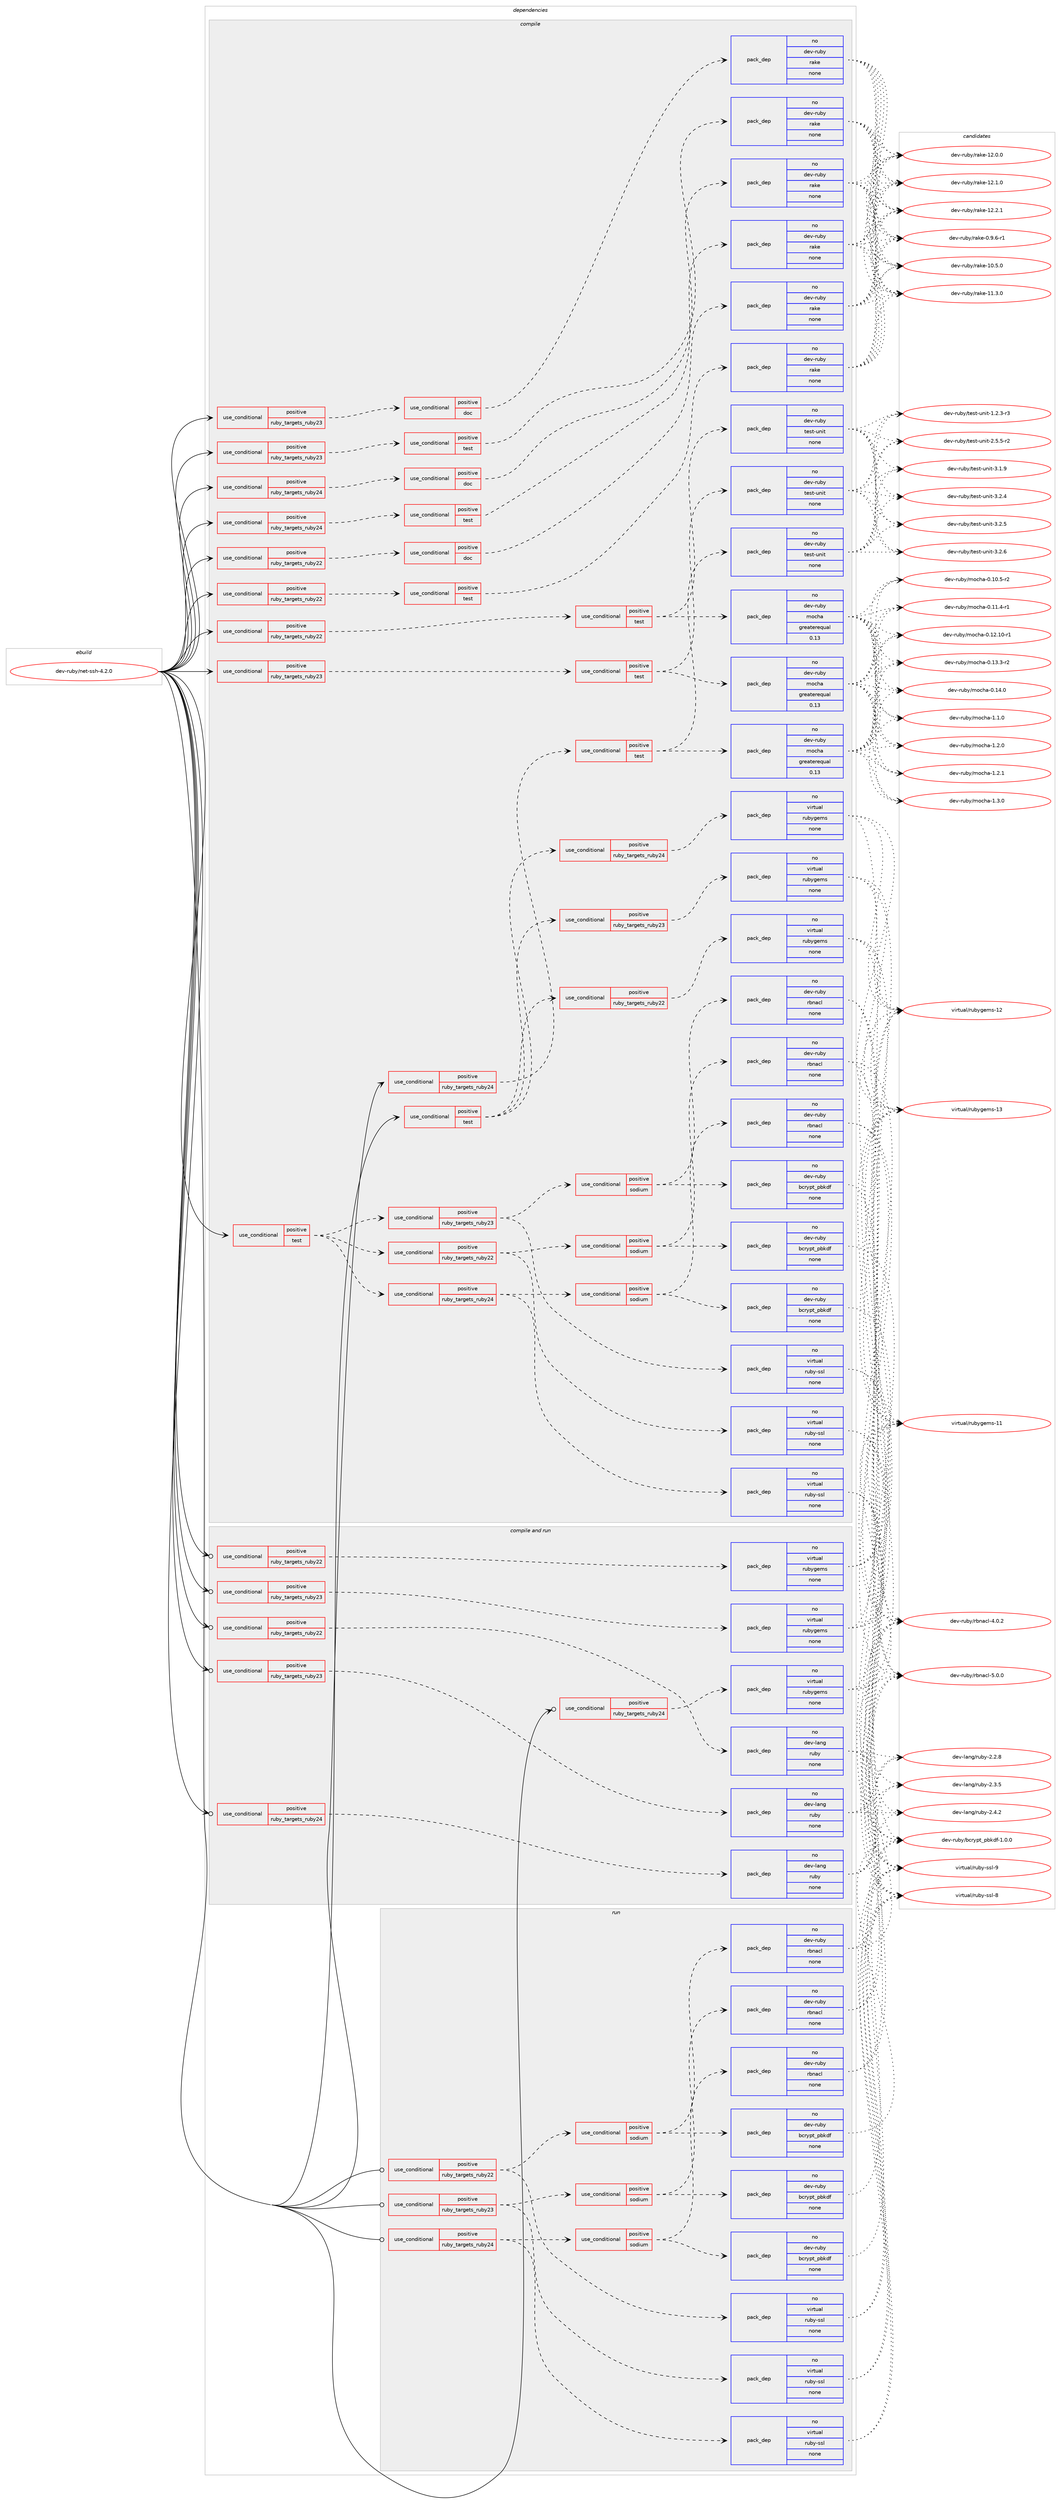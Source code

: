 digraph prolog {

# *************
# Graph options
# *************

newrank=true;
concentrate=true;
compound=true;
graph [rankdir=LR,fontname=Helvetica,fontsize=10,ranksep=1.5];#, ranksep=2.5, nodesep=0.2];
edge  [arrowhead=vee];
node  [fontname=Helvetica,fontsize=10];

# **********
# The ebuild
# **********

subgraph cluster_leftcol {
color=gray;
rank=same;
label=<<i>ebuild</i>>;
id [label="dev-ruby/net-ssh-4.2.0", color=red, width=4, href="../dev-ruby/net-ssh-4.2.0.svg"];
}

# ****************
# The dependencies
# ****************

subgraph cluster_midcol {
color=gray;
label=<<i>dependencies</i>>;
subgraph cluster_compile {
fillcolor="#eeeeee";
style=filled;
label=<<i>compile</i>>;
subgraph cond63310 {
dependency250561 [label=<<TABLE BORDER="0" CELLBORDER="1" CELLSPACING="0" CELLPADDING="4"><TR><TD ROWSPAN="3" CELLPADDING="10">use_conditional</TD></TR><TR><TD>positive</TD></TR><TR><TD>ruby_targets_ruby22</TD></TR></TABLE>>, shape=none, color=red];
subgraph cond63311 {
dependency250562 [label=<<TABLE BORDER="0" CELLBORDER="1" CELLSPACING="0" CELLPADDING="4"><TR><TD ROWSPAN="3" CELLPADDING="10">use_conditional</TD></TR><TR><TD>positive</TD></TR><TR><TD>doc</TD></TR></TABLE>>, shape=none, color=red];
subgraph pack183146 {
dependency250563 [label=<<TABLE BORDER="0" CELLBORDER="1" CELLSPACING="0" CELLPADDING="4" WIDTH="220"><TR><TD ROWSPAN="6" CELLPADDING="30">pack_dep</TD></TR><TR><TD WIDTH="110">no</TD></TR><TR><TD>dev-ruby</TD></TR><TR><TD>rake</TD></TR><TR><TD>none</TD></TR><TR><TD></TD></TR></TABLE>>, shape=none, color=blue];
}
dependency250562:e -> dependency250563:w [weight=20,style="dashed",arrowhead="vee"];
}
dependency250561:e -> dependency250562:w [weight=20,style="dashed",arrowhead="vee"];
}
id:e -> dependency250561:w [weight=20,style="solid",arrowhead="vee"];
subgraph cond63312 {
dependency250564 [label=<<TABLE BORDER="0" CELLBORDER="1" CELLSPACING="0" CELLPADDING="4"><TR><TD ROWSPAN="3" CELLPADDING="10">use_conditional</TD></TR><TR><TD>positive</TD></TR><TR><TD>ruby_targets_ruby22</TD></TR></TABLE>>, shape=none, color=red];
subgraph cond63313 {
dependency250565 [label=<<TABLE BORDER="0" CELLBORDER="1" CELLSPACING="0" CELLPADDING="4"><TR><TD ROWSPAN="3" CELLPADDING="10">use_conditional</TD></TR><TR><TD>positive</TD></TR><TR><TD>test</TD></TR></TABLE>>, shape=none, color=red];
subgraph pack183147 {
dependency250566 [label=<<TABLE BORDER="0" CELLBORDER="1" CELLSPACING="0" CELLPADDING="4" WIDTH="220"><TR><TD ROWSPAN="6" CELLPADDING="30">pack_dep</TD></TR><TR><TD WIDTH="110">no</TD></TR><TR><TD>dev-ruby</TD></TR><TR><TD>rake</TD></TR><TR><TD>none</TD></TR><TR><TD></TD></TR></TABLE>>, shape=none, color=blue];
}
dependency250565:e -> dependency250566:w [weight=20,style="dashed",arrowhead="vee"];
}
dependency250564:e -> dependency250565:w [weight=20,style="dashed",arrowhead="vee"];
}
id:e -> dependency250564:w [weight=20,style="solid",arrowhead="vee"];
subgraph cond63314 {
dependency250567 [label=<<TABLE BORDER="0" CELLBORDER="1" CELLSPACING="0" CELLPADDING="4"><TR><TD ROWSPAN="3" CELLPADDING="10">use_conditional</TD></TR><TR><TD>positive</TD></TR><TR><TD>ruby_targets_ruby22</TD></TR></TABLE>>, shape=none, color=red];
subgraph cond63315 {
dependency250568 [label=<<TABLE BORDER="0" CELLBORDER="1" CELLSPACING="0" CELLPADDING="4"><TR><TD ROWSPAN="3" CELLPADDING="10">use_conditional</TD></TR><TR><TD>positive</TD></TR><TR><TD>test</TD></TR></TABLE>>, shape=none, color=red];
subgraph pack183148 {
dependency250569 [label=<<TABLE BORDER="0" CELLBORDER="1" CELLSPACING="0" CELLPADDING="4" WIDTH="220"><TR><TD ROWSPAN="6" CELLPADDING="30">pack_dep</TD></TR><TR><TD WIDTH="110">no</TD></TR><TR><TD>dev-ruby</TD></TR><TR><TD>test-unit</TD></TR><TR><TD>none</TD></TR><TR><TD></TD></TR></TABLE>>, shape=none, color=blue];
}
dependency250568:e -> dependency250569:w [weight=20,style="dashed",arrowhead="vee"];
subgraph pack183149 {
dependency250570 [label=<<TABLE BORDER="0" CELLBORDER="1" CELLSPACING="0" CELLPADDING="4" WIDTH="220"><TR><TD ROWSPAN="6" CELLPADDING="30">pack_dep</TD></TR><TR><TD WIDTH="110">no</TD></TR><TR><TD>dev-ruby</TD></TR><TR><TD>mocha</TD></TR><TR><TD>greaterequal</TD></TR><TR><TD>0.13</TD></TR></TABLE>>, shape=none, color=blue];
}
dependency250568:e -> dependency250570:w [weight=20,style="dashed",arrowhead="vee"];
}
dependency250567:e -> dependency250568:w [weight=20,style="dashed",arrowhead="vee"];
}
id:e -> dependency250567:w [weight=20,style="solid",arrowhead="vee"];
subgraph cond63316 {
dependency250571 [label=<<TABLE BORDER="0" CELLBORDER="1" CELLSPACING="0" CELLPADDING="4"><TR><TD ROWSPAN="3" CELLPADDING="10">use_conditional</TD></TR><TR><TD>positive</TD></TR><TR><TD>ruby_targets_ruby23</TD></TR></TABLE>>, shape=none, color=red];
subgraph cond63317 {
dependency250572 [label=<<TABLE BORDER="0" CELLBORDER="1" CELLSPACING="0" CELLPADDING="4"><TR><TD ROWSPAN="3" CELLPADDING="10">use_conditional</TD></TR><TR><TD>positive</TD></TR><TR><TD>doc</TD></TR></TABLE>>, shape=none, color=red];
subgraph pack183150 {
dependency250573 [label=<<TABLE BORDER="0" CELLBORDER="1" CELLSPACING="0" CELLPADDING="4" WIDTH="220"><TR><TD ROWSPAN="6" CELLPADDING="30">pack_dep</TD></TR><TR><TD WIDTH="110">no</TD></TR><TR><TD>dev-ruby</TD></TR><TR><TD>rake</TD></TR><TR><TD>none</TD></TR><TR><TD></TD></TR></TABLE>>, shape=none, color=blue];
}
dependency250572:e -> dependency250573:w [weight=20,style="dashed",arrowhead="vee"];
}
dependency250571:e -> dependency250572:w [weight=20,style="dashed",arrowhead="vee"];
}
id:e -> dependency250571:w [weight=20,style="solid",arrowhead="vee"];
subgraph cond63318 {
dependency250574 [label=<<TABLE BORDER="0" CELLBORDER="1" CELLSPACING="0" CELLPADDING="4"><TR><TD ROWSPAN="3" CELLPADDING="10">use_conditional</TD></TR><TR><TD>positive</TD></TR><TR><TD>ruby_targets_ruby23</TD></TR></TABLE>>, shape=none, color=red];
subgraph cond63319 {
dependency250575 [label=<<TABLE BORDER="0" CELLBORDER="1" CELLSPACING="0" CELLPADDING="4"><TR><TD ROWSPAN="3" CELLPADDING="10">use_conditional</TD></TR><TR><TD>positive</TD></TR><TR><TD>test</TD></TR></TABLE>>, shape=none, color=red];
subgraph pack183151 {
dependency250576 [label=<<TABLE BORDER="0" CELLBORDER="1" CELLSPACING="0" CELLPADDING="4" WIDTH="220"><TR><TD ROWSPAN="6" CELLPADDING="30">pack_dep</TD></TR><TR><TD WIDTH="110">no</TD></TR><TR><TD>dev-ruby</TD></TR><TR><TD>rake</TD></TR><TR><TD>none</TD></TR><TR><TD></TD></TR></TABLE>>, shape=none, color=blue];
}
dependency250575:e -> dependency250576:w [weight=20,style="dashed",arrowhead="vee"];
}
dependency250574:e -> dependency250575:w [weight=20,style="dashed",arrowhead="vee"];
}
id:e -> dependency250574:w [weight=20,style="solid",arrowhead="vee"];
subgraph cond63320 {
dependency250577 [label=<<TABLE BORDER="0" CELLBORDER="1" CELLSPACING="0" CELLPADDING="4"><TR><TD ROWSPAN="3" CELLPADDING="10">use_conditional</TD></TR><TR><TD>positive</TD></TR><TR><TD>ruby_targets_ruby23</TD></TR></TABLE>>, shape=none, color=red];
subgraph cond63321 {
dependency250578 [label=<<TABLE BORDER="0" CELLBORDER="1" CELLSPACING="0" CELLPADDING="4"><TR><TD ROWSPAN="3" CELLPADDING="10">use_conditional</TD></TR><TR><TD>positive</TD></TR><TR><TD>test</TD></TR></TABLE>>, shape=none, color=red];
subgraph pack183152 {
dependency250579 [label=<<TABLE BORDER="0" CELLBORDER="1" CELLSPACING="0" CELLPADDING="4" WIDTH="220"><TR><TD ROWSPAN="6" CELLPADDING="30">pack_dep</TD></TR><TR><TD WIDTH="110">no</TD></TR><TR><TD>dev-ruby</TD></TR><TR><TD>test-unit</TD></TR><TR><TD>none</TD></TR><TR><TD></TD></TR></TABLE>>, shape=none, color=blue];
}
dependency250578:e -> dependency250579:w [weight=20,style="dashed",arrowhead="vee"];
subgraph pack183153 {
dependency250580 [label=<<TABLE BORDER="0" CELLBORDER="1" CELLSPACING="0" CELLPADDING="4" WIDTH="220"><TR><TD ROWSPAN="6" CELLPADDING="30">pack_dep</TD></TR><TR><TD WIDTH="110">no</TD></TR><TR><TD>dev-ruby</TD></TR><TR><TD>mocha</TD></TR><TR><TD>greaterequal</TD></TR><TR><TD>0.13</TD></TR></TABLE>>, shape=none, color=blue];
}
dependency250578:e -> dependency250580:w [weight=20,style="dashed",arrowhead="vee"];
}
dependency250577:e -> dependency250578:w [weight=20,style="dashed",arrowhead="vee"];
}
id:e -> dependency250577:w [weight=20,style="solid",arrowhead="vee"];
subgraph cond63322 {
dependency250581 [label=<<TABLE BORDER="0" CELLBORDER="1" CELLSPACING="0" CELLPADDING="4"><TR><TD ROWSPAN="3" CELLPADDING="10">use_conditional</TD></TR><TR><TD>positive</TD></TR><TR><TD>ruby_targets_ruby24</TD></TR></TABLE>>, shape=none, color=red];
subgraph cond63323 {
dependency250582 [label=<<TABLE BORDER="0" CELLBORDER="1" CELLSPACING="0" CELLPADDING="4"><TR><TD ROWSPAN="3" CELLPADDING="10">use_conditional</TD></TR><TR><TD>positive</TD></TR><TR><TD>doc</TD></TR></TABLE>>, shape=none, color=red];
subgraph pack183154 {
dependency250583 [label=<<TABLE BORDER="0" CELLBORDER="1" CELLSPACING="0" CELLPADDING="4" WIDTH="220"><TR><TD ROWSPAN="6" CELLPADDING="30">pack_dep</TD></TR><TR><TD WIDTH="110">no</TD></TR><TR><TD>dev-ruby</TD></TR><TR><TD>rake</TD></TR><TR><TD>none</TD></TR><TR><TD></TD></TR></TABLE>>, shape=none, color=blue];
}
dependency250582:e -> dependency250583:w [weight=20,style="dashed",arrowhead="vee"];
}
dependency250581:e -> dependency250582:w [weight=20,style="dashed",arrowhead="vee"];
}
id:e -> dependency250581:w [weight=20,style="solid",arrowhead="vee"];
subgraph cond63324 {
dependency250584 [label=<<TABLE BORDER="0" CELLBORDER="1" CELLSPACING="0" CELLPADDING="4"><TR><TD ROWSPAN="3" CELLPADDING="10">use_conditional</TD></TR><TR><TD>positive</TD></TR><TR><TD>ruby_targets_ruby24</TD></TR></TABLE>>, shape=none, color=red];
subgraph cond63325 {
dependency250585 [label=<<TABLE BORDER="0" CELLBORDER="1" CELLSPACING="0" CELLPADDING="4"><TR><TD ROWSPAN="3" CELLPADDING="10">use_conditional</TD></TR><TR><TD>positive</TD></TR><TR><TD>test</TD></TR></TABLE>>, shape=none, color=red];
subgraph pack183155 {
dependency250586 [label=<<TABLE BORDER="0" CELLBORDER="1" CELLSPACING="0" CELLPADDING="4" WIDTH="220"><TR><TD ROWSPAN="6" CELLPADDING="30">pack_dep</TD></TR><TR><TD WIDTH="110">no</TD></TR><TR><TD>dev-ruby</TD></TR><TR><TD>rake</TD></TR><TR><TD>none</TD></TR><TR><TD></TD></TR></TABLE>>, shape=none, color=blue];
}
dependency250585:e -> dependency250586:w [weight=20,style="dashed",arrowhead="vee"];
}
dependency250584:e -> dependency250585:w [weight=20,style="dashed",arrowhead="vee"];
}
id:e -> dependency250584:w [weight=20,style="solid",arrowhead="vee"];
subgraph cond63326 {
dependency250587 [label=<<TABLE BORDER="0" CELLBORDER="1" CELLSPACING="0" CELLPADDING="4"><TR><TD ROWSPAN="3" CELLPADDING="10">use_conditional</TD></TR><TR><TD>positive</TD></TR><TR><TD>ruby_targets_ruby24</TD></TR></TABLE>>, shape=none, color=red];
subgraph cond63327 {
dependency250588 [label=<<TABLE BORDER="0" CELLBORDER="1" CELLSPACING="0" CELLPADDING="4"><TR><TD ROWSPAN="3" CELLPADDING="10">use_conditional</TD></TR><TR><TD>positive</TD></TR><TR><TD>test</TD></TR></TABLE>>, shape=none, color=red];
subgraph pack183156 {
dependency250589 [label=<<TABLE BORDER="0" CELLBORDER="1" CELLSPACING="0" CELLPADDING="4" WIDTH="220"><TR><TD ROWSPAN="6" CELLPADDING="30">pack_dep</TD></TR><TR><TD WIDTH="110">no</TD></TR><TR><TD>dev-ruby</TD></TR><TR><TD>test-unit</TD></TR><TR><TD>none</TD></TR><TR><TD></TD></TR></TABLE>>, shape=none, color=blue];
}
dependency250588:e -> dependency250589:w [weight=20,style="dashed",arrowhead="vee"];
subgraph pack183157 {
dependency250590 [label=<<TABLE BORDER="0" CELLBORDER="1" CELLSPACING="0" CELLPADDING="4" WIDTH="220"><TR><TD ROWSPAN="6" CELLPADDING="30">pack_dep</TD></TR><TR><TD WIDTH="110">no</TD></TR><TR><TD>dev-ruby</TD></TR><TR><TD>mocha</TD></TR><TR><TD>greaterequal</TD></TR><TR><TD>0.13</TD></TR></TABLE>>, shape=none, color=blue];
}
dependency250588:e -> dependency250590:w [weight=20,style="dashed",arrowhead="vee"];
}
dependency250587:e -> dependency250588:w [weight=20,style="dashed",arrowhead="vee"];
}
id:e -> dependency250587:w [weight=20,style="solid",arrowhead="vee"];
subgraph cond63328 {
dependency250591 [label=<<TABLE BORDER="0" CELLBORDER="1" CELLSPACING="0" CELLPADDING="4"><TR><TD ROWSPAN="3" CELLPADDING="10">use_conditional</TD></TR><TR><TD>positive</TD></TR><TR><TD>test</TD></TR></TABLE>>, shape=none, color=red];
subgraph cond63329 {
dependency250592 [label=<<TABLE BORDER="0" CELLBORDER="1" CELLSPACING="0" CELLPADDING="4"><TR><TD ROWSPAN="3" CELLPADDING="10">use_conditional</TD></TR><TR><TD>positive</TD></TR><TR><TD>ruby_targets_ruby22</TD></TR></TABLE>>, shape=none, color=red];
subgraph pack183158 {
dependency250593 [label=<<TABLE BORDER="0" CELLBORDER="1" CELLSPACING="0" CELLPADDING="4" WIDTH="220"><TR><TD ROWSPAN="6" CELLPADDING="30">pack_dep</TD></TR><TR><TD WIDTH="110">no</TD></TR><TR><TD>virtual</TD></TR><TR><TD>ruby-ssl</TD></TR><TR><TD>none</TD></TR><TR><TD></TD></TR></TABLE>>, shape=none, color=blue];
}
dependency250592:e -> dependency250593:w [weight=20,style="dashed",arrowhead="vee"];
subgraph cond63330 {
dependency250594 [label=<<TABLE BORDER="0" CELLBORDER="1" CELLSPACING="0" CELLPADDING="4"><TR><TD ROWSPAN="3" CELLPADDING="10">use_conditional</TD></TR><TR><TD>positive</TD></TR><TR><TD>sodium</TD></TR></TABLE>>, shape=none, color=red];
subgraph pack183159 {
dependency250595 [label=<<TABLE BORDER="0" CELLBORDER="1" CELLSPACING="0" CELLPADDING="4" WIDTH="220"><TR><TD ROWSPAN="6" CELLPADDING="30">pack_dep</TD></TR><TR><TD WIDTH="110">no</TD></TR><TR><TD>dev-ruby</TD></TR><TR><TD>rbnacl</TD></TR><TR><TD>none</TD></TR><TR><TD></TD></TR></TABLE>>, shape=none, color=blue];
}
dependency250594:e -> dependency250595:w [weight=20,style="dashed",arrowhead="vee"];
subgraph pack183160 {
dependency250596 [label=<<TABLE BORDER="0" CELLBORDER="1" CELLSPACING="0" CELLPADDING="4" WIDTH="220"><TR><TD ROWSPAN="6" CELLPADDING="30">pack_dep</TD></TR><TR><TD WIDTH="110">no</TD></TR><TR><TD>dev-ruby</TD></TR><TR><TD>bcrypt_pbkdf</TD></TR><TR><TD>none</TD></TR><TR><TD></TD></TR></TABLE>>, shape=none, color=blue];
}
dependency250594:e -> dependency250596:w [weight=20,style="dashed",arrowhead="vee"];
}
dependency250592:e -> dependency250594:w [weight=20,style="dashed",arrowhead="vee"];
}
dependency250591:e -> dependency250592:w [weight=20,style="dashed",arrowhead="vee"];
subgraph cond63331 {
dependency250597 [label=<<TABLE BORDER="0" CELLBORDER="1" CELLSPACING="0" CELLPADDING="4"><TR><TD ROWSPAN="3" CELLPADDING="10">use_conditional</TD></TR><TR><TD>positive</TD></TR><TR><TD>ruby_targets_ruby23</TD></TR></TABLE>>, shape=none, color=red];
subgraph pack183161 {
dependency250598 [label=<<TABLE BORDER="0" CELLBORDER="1" CELLSPACING="0" CELLPADDING="4" WIDTH="220"><TR><TD ROWSPAN="6" CELLPADDING="30">pack_dep</TD></TR><TR><TD WIDTH="110">no</TD></TR><TR><TD>virtual</TD></TR><TR><TD>ruby-ssl</TD></TR><TR><TD>none</TD></TR><TR><TD></TD></TR></TABLE>>, shape=none, color=blue];
}
dependency250597:e -> dependency250598:w [weight=20,style="dashed",arrowhead="vee"];
subgraph cond63332 {
dependency250599 [label=<<TABLE BORDER="0" CELLBORDER="1" CELLSPACING="0" CELLPADDING="4"><TR><TD ROWSPAN="3" CELLPADDING="10">use_conditional</TD></TR><TR><TD>positive</TD></TR><TR><TD>sodium</TD></TR></TABLE>>, shape=none, color=red];
subgraph pack183162 {
dependency250600 [label=<<TABLE BORDER="0" CELLBORDER="1" CELLSPACING="0" CELLPADDING="4" WIDTH="220"><TR><TD ROWSPAN="6" CELLPADDING="30">pack_dep</TD></TR><TR><TD WIDTH="110">no</TD></TR><TR><TD>dev-ruby</TD></TR><TR><TD>rbnacl</TD></TR><TR><TD>none</TD></TR><TR><TD></TD></TR></TABLE>>, shape=none, color=blue];
}
dependency250599:e -> dependency250600:w [weight=20,style="dashed",arrowhead="vee"];
subgraph pack183163 {
dependency250601 [label=<<TABLE BORDER="0" CELLBORDER="1" CELLSPACING="0" CELLPADDING="4" WIDTH="220"><TR><TD ROWSPAN="6" CELLPADDING="30">pack_dep</TD></TR><TR><TD WIDTH="110">no</TD></TR><TR><TD>dev-ruby</TD></TR><TR><TD>bcrypt_pbkdf</TD></TR><TR><TD>none</TD></TR><TR><TD></TD></TR></TABLE>>, shape=none, color=blue];
}
dependency250599:e -> dependency250601:w [weight=20,style="dashed",arrowhead="vee"];
}
dependency250597:e -> dependency250599:w [weight=20,style="dashed",arrowhead="vee"];
}
dependency250591:e -> dependency250597:w [weight=20,style="dashed",arrowhead="vee"];
subgraph cond63333 {
dependency250602 [label=<<TABLE BORDER="0" CELLBORDER="1" CELLSPACING="0" CELLPADDING="4"><TR><TD ROWSPAN="3" CELLPADDING="10">use_conditional</TD></TR><TR><TD>positive</TD></TR><TR><TD>ruby_targets_ruby24</TD></TR></TABLE>>, shape=none, color=red];
subgraph pack183164 {
dependency250603 [label=<<TABLE BORDER="0" CELLBORDER="1" CELLSPACING="0" CELLPADDING="4" WIDTH="220"><TR><TD ROWSPAN="6" CELLPADDING="30">pack_dep</TD></TR><TR><TD WIDTH="110">no</TD></TR><TR><TD>virtual</TD></TR><TR><TD>ruby-ssl</TD></TR><TR><TD>none</TD></TR><TR><TD></TD></TR></TABLE>>, shape=none, color=blue];
}
dependency250602:e -> dependency250603:w [weight=20,style="dashed",arrowhead="vee"];
subgraph cond63334 {
dependency250604 [label=<<TABLE BORDER="0" CELLBORDER="1" CELLSPACING="0" CELLPADDING="4"><TR><TD ROWSPAN="3" CELLPADDING="10">use_conditional</TD></TR><TR><TD>positive</TD></TR><TR><TD>sodium</TD></TR></TABLE>>, shape=none, color=red];
subgraph pack183165 {
dependency250605 [label=<<TABLE BORDER="0" CELLBORDER="1" CELLSPACING="0" CELLPADDING="4" WIDTH="220"><TR><TD ROWSPAN="6" CELLPADDING="30">pack_dep</TD></TR><TR><TD WIDTH="110">no</TD></TR><TR><TD>dev-ruby</TD></TR><TR><TD>rbnacl</TD></TR><TR><TD>none</TD></TR><TR><TD></TD></TR></TABLE>>, shape=none, color=blue];
}
dependency250604:e -> dependency250605:w [weight=20,style="dashed",arrowhead="vee"];
subgraph pack183166 {
dependency250606 [label=<<TABLE BORDER="0" CELLBORDER="1" CELLSPACING="0" CELLPADDING="4" WIDTH="220"><TR><TD ROWSPAN="6" CELLPADDING="30">pack_dep</TD></TR><TR><TD WIDTH="110">no</TD></TR><TR><TD>dev-ruby</TD></TR><TR><TD>bcrypt_pbkdf</TD></TR><TR><TD>none</TD></TR><TR><TD></TD></TR></TABLE>>, shape=none, color=blue];
}
dependency250604:e -> dependency250606:w [weight=20,style="dashed",arrowhead="vee"];
}
dependency250602:e -> dependency250604:w [weight=20,style="dashed",arrowhead="vee"];
}
dependency250591:e -> dependency250602:w [weight=20,style="dashed",arrowhead="vee"];
}
id:e -> dependency250591:w [weight=20,style="solid",arrowhead="vee"];
subgraph cond63335 {
dependency250607 [label=<<TABLE BORDER="0" CELLBORDER="1" CELLSPACING="0" CELLPADDING="4"><TR><TD ROWSPAN="3" CELLPADDING="10">use_conditional</TD></TR><TR><TD>positive</TD></TR><TR><TD>test</TD></TR></TABLE>>, shape=none, color=red];
subgraph cond63336 {
dependency250608 [label=<<TABLE BORDER="0" CELLBORDER="1" CELLSPACING="0" CELLPADDING="4"><TR><TD ROWSPAN="3" CELLPADDING="10">use_conditional</TD></TR><TR><TD>positive</TD></TR><TR><TD>ruby_targets_ruby22</TD></TR></TABLE>>, shape=none, color=red];
subgraph pack183167 {
dependency250609 [label=<<TABLE BORDER="0" CELLBORDER="1" CELLSPACING="0" CELLPADDING="4" WIDTH="220"><TR><TD ROWSPAN="6" CELLPADDING="30">pack_dep</TD></TR><TR><TD WIDTH="110">no</TD></TR><TR><TD>virtual</TD></TR><TR><TD>rubygems</TD></TR><TR><TD>none</TD></TR><TR><TD></TD></TR></TABLE>>, shape=none, color=blue];
}
dependency250608:e -> dependency250609:w [weight=20,style="dashed",arrowhead="vee"];
}
dependency250607:e -> dependency250608:w [weight=20,style="dashed",arrowhead="vee"];
subgraph cond63337 {
dependency250610 [label=<<TABLE BORDER="0" CELLBORDER="1" CELLSPACING="0" CELLPADDING="4"><TR><TD ROWSPAN="3" CELLPADDING="10">use_conditional</TD></TR><TR><TD>positive</TD></TR><TR><TD>ruby_targets_ruby23</TD></TR></TABLE>>, shape=none, color=red];
subgraph pack183168 {
dependency250611 [label=<<TABLE BORDER="0" CELLBORDER="1" CELLSPACING="0" CELLPADDING="4" WIDTH="220"><TR><TD ROWSPAN="6" CELLPADDING="30">pack_dep</TD></TR><TR><TD WIDTH="110">no</TD></TR><TR><TD>virtual</TD></TR><TR><TD>rubygems</TD></TR><TR><TD>none</TD></TR><TR><TD></TD></TR></TABLE>>, shape=none, color=blue];
}
dependency250610:e -> dependency250611:w [weight=20,style="dashed",arrowhead="vee"];
}
dependency250607:e -> dependency250610:w [weight=20,style="dashed",arrowhead="vee"];
subgraph cond63338 {
dependency250612 [label=<<TABLE BORDER="0" CELLBORDER="1" CELLSPACING="0" CELLPADDING="4"><TR><TD ROWSPAN="3" CELLPADDING="10">use_conditional</TD></TR><TR><TD>positive</TD></TR><TR><TD>ruby_targets_ruby24</TD></TR></TABLE>>, shape=none, color=red];
subgraph pack183169 {
dependency250613 [label=<<TABLE BORDER="0" CELLBORDER="1" CELLSPACING="0" CELLPADDING="4" WIDTH="220"><TR><TD ROWSPAN="6" CELLPADDING="30">pack_dep</TD></TR><TR><TD WIDTH="110">no</TD></TR><TR><TD>virtual</TD></TR><TR><TD>rubygems</TD></TR><TR><TD>none</TD></TR><TR><TD></TD></TR></TABLE>>, shape=none, color=blue];
}
dependency250612:e -> dependency250613:w [weight=20,style="dashed",arrowhead="vee"];
}
dependency250607:e -> dependency250612:w [weight=20,style="dashed",arrowhead="vee"];
}
id:e -> dependency250607:w [weight=20,style="solid",arrowhead="vee"];
}
subgraph cluster_compileandrun {
fillcolor="#eeeeee";
style=filled;
label=<<i>compile and run</i>>;
subgraph cond63339 {
dependency250614 [label=<<TABLE BORDER="0" CELLBORDER="1" CELLSPACING="0" CELLPADDING="4"><TR><TD ROWSPAN="3" CELLPADDING="10">use_conditional</TD></TR><TR><TD>positive</TD></TR><TR><TD>ruby_targets_ruby22</TD></TR></TABLE>>, shape=none, color=red];
subgraph pack183170 {
dependency250615 [label=<<TABLE BORDER="0" CELLBORDER="1" CELLSPACING="0" CELLPADDING="4" WIDTH="220"><TR><TD ROWSPAN="6" CELLPADDING="30">pack_dep</TD></TR><TR><TD WIDTH="110">no</TD></TR><TR><TD>dev-lang</TD></TR><TR><TD>ruby</TD></TR><TR><TD>none</TD></TR><TR><TD></TD></TR></TABLE>>, shape=none, color=blue];
}
dependency250614:e -> dependency250615:w [weight=20,style="dashed",arrowhead="vee"];
}
id:e -> dependency250614:w [weight=20,style="solid",arrowhead="odotvee"];
subgraph cond63340 {
dependency250616 [label=<<TABLE BORDER="0" CELLBORDER="1" CELLSPACING="0" CELLPADDING="4"><TR><TD ROWSPAN="3" CELLPADDING="10">use_conditional</TD></TR><TR><TD>positive</TD></TR><TR><TD>ruby_targets_ruby22</TD></TR></TABLE>>, shape=none, color=red];
subgraph pack183171 {
dependency250617 [label=<<TABLE BORDER="0" CELLBORDER="1" CELLSPACING="0" CELLPADDING="4" WIDTH="220"><TR><TD ROWSPAN="6" CELLPADDING="30">pack_dep</TD></TR><TR><TD WIDTH="110">no</TD></TR><TR><TD>virtual</TD></TR><TR><TD>rubygems</TD></TR><TR><TD>none</TD></TR><TR><TD></TD></TR></TABLE>>, shape=none, color=blue];
}
dependency250616:e -> dependency250617:w [weight=20,style="dashed",arrowhead="vee"];
}
id:e -> dependency250616:w [weight=20,style="solid",arrowhead="odotvee"];
subgraph cond63341 {
dependency250618 [label=<<TABLE BORDER="0" CELLBORDER="1" CELLSPACING="0" CELLPADDING="4"><TR><TD ROWSPAN="3" CELLPADDING="10">use_conditional</TD></TR><TR><TD>positive</TD></TR><TR><TD>ruby_targets_ruby23</TD></TR></TABLE>>, shape=none, color=red];
subgraph pack183172 {
dependency250619 [label=<<TABLE BORDER="0" CELLBORDER="1" CELLSPACING="0" CELLPADDING="4" WIDTH="220"><TR><TD ROWSPAN="6" CELLPADDING="30">pack_dep</TD></TR><TR><TD WIDTH="110">no</TD></TR><TR><TD>dev-lang</TD></TR><TR><TD>ruby</TD></TR><TR><TD>none</TD></TR><TR><TD></TD></TR></TABLE>>, shape=none, color=blue];
}
dependency250618:e -> dependency250619:w [weight=20,style="dashed",arrowhead="vee"];
}
id:e -> dependency250618:w [weight=20,style="solid",arrowhead="odotvee"];
subgraph cond63342 {
dependency250620 [label=<<TABLE BORDER="0" CELLBORDER="1" CELLSPACING="0" CELLPADDING="4"><TR><TD ROWSPAN="3" CELLPADDING="10">use_conditional</TD></TR><TR><TD>positive</TD></TR><TR><TD>ruby_targets_ruby23</TD></TR></TABLE>>, shape=none, color=red];
subgraph pack183173 {
dependency250621 [label=<<TABLE BORDER="0" CELLBORDER="1" CELLSPACING="0" CELLPADDING="4" WIDTH="220"><TR><TD ROWSPAN="6" CELLPADDING="30">pack_dep</TD></TR><TR><TD WIDTH="110">no</TD></TR><TR><TD>virtual</TD></TR><TR><TD>rubygems</TD></TR><TR><TD>none</TD></TR><TR><TD></TD></TR></TABLE>>, shape=none, color=blue];
}
dependency250620:e -> dependency250621:w [weight=20,style="dashed",arrowhead="vee"];
}
id:e -> dependency250620:w [weight=20,style="solid",arrowhead="odotvee"];
subgraph cond63343 {
dependency250622 [label=<<TABLE BORDER="0" CELLBORDER="1" CELLSPACING="0" CELLPADDING="4"><TR><TD ROWSPAN="3" CELLPADDING="10">use_conditional</TD></TR><TR><TD>positive</TD></TR><TR><TD>ruby_targets_ruby24</TD></TR></TABLE>>, shape=none, color=red];
subgraph pack183174 {
dependency250623 [label=<<TABLE BORDER="0" CELLBORDER="1" CELLSPACING="0" CELLPADDING="4" WIDTH="220"><TR><TD ROWSPAN="6" CELLPADDING="30">pack_dep</TD></TR><TR><TD WIDTH="110">no</TD></TR><TR><TD>dev-lang</TD></TR><TR><TD>ruby</TD></TR><TR><TD>none</TD></TR><TR><TD></TD></TR></TABLE>>, shape=none, color=blue];
}
dependency250622:e -> dependency250623:w [weight=20,style="dashed",arrowhead="vee"];
}
id:e -> dependency250622:w [weight=20,style="solid",arrowhead="odotvee"];
subgraph cond63344 {
dependency250624 [label=<<TABLE BORDER="0" CELLBORDER="1" CELLSPACING="0" CELLPADDING="4"><TR><TD ROWSPAN="3" CELLPADDING="10">use_conditional</TD></TR><TR><TD>positive</TD></TR><TR><TD>ruby_targets_ruby24</TD></TR></TABLE>>, shape=none, color=red];
subgraph pack183175 {
dependency250625 [label=<<TABLE BORDER="0" CELLBORDER="1" CELLSPACING="0" CELLPADDING="4" WIDTH="220"><TR><TD ROWSPAN="6" CELLPADDING="30">pack_dep</TD></TR><TR><TD WIDTH="110">no</TD></TR><TR><TD>virtual</TD></TR><TR><TD>rubygems</TD></TR><TR><TD>none</TD></TR><TR><TD></TD></TR></TABLE>>, shape=none, color=blue];
}
dependency250624:e -> dependency250625:w [weight=20,style="dashed",arrowhead="vee"];
}
id:e -> dependency250624:w [weight=20,style="solid",arrowhead="odotvee"];
}
subgraph cluster_run {
fillcolor="#eeeeee";
style=filled;
label=<<i>run</i>>;
subgraph cond63345 {
dependency250626 [label=<<TABLE BORDER="0" CELLBORDER="1" CELLSPACING="0" CELLPADDING="4"><TR><TD ROWSPAN="3" CELLPADDING="10">use_conditional</TD></TR><TR><TD>positive</TD></TR><TR><TD>ruby_targets_ruby22</TD></TR></TABLE>>, shape=none, color=red];
subgraph pack183176 {
dependency250627 [label=<<TABLE BORDER="0" CELLBORDER="1" CELLSPACING="0" CELLPADDING="4" WIDTH="220"><TR><TD ROWSPAN="6" CELLPADDING="30">pack_dep</TD></TR><TR><TD WIDTH="110">no</TD></TR><TR><TD>virtual</TD></TR><TR><TD>ruby-ssl</TD></TR><TR><TD>none</TD></TR><TR><TD></TD></TR></TABLE>>, shape=none, color=blue];
}
dependency250626:e -> dependency250627:w [weight=20,style="dashed",arrowhead="vee"];
subgraph cond63346 {
dependency250628 [label=<<TABLE BORDER="0" CELLBORDER="1" CELLSPACING="0" CELLPADDING="4"><TR><TD ROWSPAN="3" CELLPADDING="10">use_conditional</TD></TR><TR><TD>positive</TD></TR><TR><TD>sodium</TD></TR></TABLE>>, shape=none, color=red];
subgraph pack183177 {
dependency250629 [label=<<TABLE BORDER="0" CELLBORDER="1" CELLSPACING="0" CELLPADDING="4" WIDTH="220"><TR><TD ROWSPAN="6" CELLPADDING="30">pack_dep</TD></TR><TR><TD WIDTH="110">no</TD></TR><TR><TD>dev-ruby</TD></TR><TR><TD>rbnacl</TD></TR><TR><TD>none</TD></TR><TR><TD></TD></TR></TABLE>>, shape=none, color=blue];
}
dependency250628:e -> dependency250629:w [weight=20,style="dashed",arrowhead="vee"];
subgraph pack183178 {
dependency250630 [label=<<TABLE BORDER="0" CELLBORDER="1" CELLSPACING="0" CELLPADDING="4" WIDTH="220"><TR><TD ROWSPAN="6" CELLPADDING="30">pack_dep</TD></TR><TR><TD WIDTH="110">no</TD></TR><TR><TD>dev-ruby</TD></TR><TR><TD>bcrypt_pbkdf</TD></TR><TR><TD>none</TD></TR><TR><TD></TD></TR></TABLE>>, shape=none, color=blue];
}
dependency250628:e -> dependency250630:w [weight=20,style="dashed",arrowhead="vee"];
}
dependency250626:e -> dependency250628:w [weight=20,style="dashed",arrowhead="vee"];
}
id:e -> dependency250626:w [weight=20,style="solid",arrowhead="odot"];
subgraph cond63347 {
dependency250631 [label=<<TABLE BORDER="0" CELLBORDER="1" CELLSPACING="0" CELLPADDING="4"><TR><TD ROWSPAN="3" CELLPADDING="10">use_conditional</TD></TR><TR><TD>positive</TD></TR><TR><TD>ruby_targets_ruby23</TD></TR></TABLE>>, shape=none, color=red];
subgraph pack183179 {
dependency250632 [label=<<TABLE BORDER="0" CELLBORDER="1" CELLSPACING="0" CELLPADDING="4" WIDTH="220"><TR><TD ROWSPAN="6" CELLPADDING="30">pack_dep</TD></TR><TR><TD WIDTH="110">no</TD></TR><TR><TD>virtual</TD></TR><TR><TD>ruby-ssl</TD></TR><TR><TD>none</TD></TR><TR><TD></TD></TR></TABLE>>, shape=none, color=blue];
}
dependency250631:e -> dependency250632:w [weight=20,style="dashed",arrowhead="vee"];
subgraph cond63348 {
dependency250633 [label=<<TABLE BORDER="0" CELLBORDER="1" CELLSPACING="0" CELLPADDING="4"><TR><TD ROWSPAN="3" CELLPADDING="10">use_conditional</TD></TR><TR><TD>positive</TD></TR><TR><TD>sodium</TD></TR></TABLE>>, shape=none, color=red];
subgraph pack183180 {
dependency250634 [label=<<TABLE BORDER="0" CELLBORDER="1" CELLSPACING="0" CELLPADDING="4" WIDTH="220"><TR><TD ROWSPAN="6" CELLPADDING="30">pack_dep</TD></TR><TR><TD WIDTH="110">no</TD></TR><TR><TD>dev-ruby</TD></TR><TR><TD>rbnacl</TD></TR><TR><TD>none</TD></TR><TR><TD></TD></TR></TABLE>>, shape=none, color=blue];
}
dependency250633:e -> dependency250634:w [weight=20,style="dashed",arrowhead="vee"];
subgraph pack183181 {
dependency250635 [label=<<TABLE BORDER="0" CELLBORDER="1" CELLSPACING="0" CELLPADDING="4" WIDTH="220"><TR><TD ROWSPAN="6" CELLPADDING="30">pack_dep</TD></TR><TR><TD WIDTH="110">no</TD></TR><TR><TD>dev-ruby</TD></TR><TR><TD>bcrypt_pbkdf</TD></TR><TR><TD>none</TD></TR><TR><TD></TD></TR></TABLE>>, shape=none, color=blue];
}
dependency250633:e -> dependency250635:w [weight=20,style="dashed",arrowhead="vee"];
}
dependency250631:e -> dependency250633:w [weight=20,style="dashed",arrowhead="vee"];
}
id:e -> dependency250631:w [weight=20,style="solid",arrowhead="odot"];
subgraph cond63349 {
dependency250636 [label=<<TABLE BORDER="0" CELLBORDER="1" CELLSPACING="0" CELLPADDING="4"><TR><TD ROWSPAN="3" CELLPADDING="10">use_conditional</TD></TR><TR><TD>positive</TD></TR><TR><TD>ruby_targets_ruby24</TD></TR></TABLE>>, shape=none, color=red];
subgraph pack183182 {
dependency250637 [label=<<TABLE BORDER="0" CELLBORDER="1" CELLSPACING="0" CELLPADDING="4" WIDTH="220"><TR><TD ROWSPAN="6" CELLPADDING="30">pack_dep</TD></TR><TR><TD WIDTH="110">no</TD></TR><TR><TD>virtual</TD></TR><TR><TD>ruby-ssl</TD></TR><TR><TD>none</TD></TR><TR><TD></TD></TR></TABLE>>, shape=none, color=blue];
}
dependency250636:e -> dependency250637:w [weight=20,style="dashed",arrowhead="vee"];
subgraph cond63350 {
dependency250638 [label=<<TABLE BORDER="0" CELLBORDER="1" CELLSPACING="0" CELLPADDING="4"><TR><TD ROWSPAN="3" CELLPADDING="10">use_conditional</TD></TR><TR><TD>positive</TD></TR><TR><TD>sodium</TD></TR></TABLE>>, shape=none, color=red];
subgraph pack183183 {
dependency250639 [label=<<TABLE BORDER="0" CELLBORDER="1" CELLSPACING="0" CELLPADDING="4" WIDTH="220"><TR><TD ROWSPAN="6" CELLPADDING="30">pack_dep</TD></TR><TR><TD WIDTH="110">no</TD></TR><TR><TD>dev-ruby</TD></TR><TR><TD>rbnacl</TD></TR><TR><TD>none</TD></TR><TR><TD></TD></TR></TABLE>>, shape=none, color=blue];
}
dependency250638:e -> dependency250639:w [weight=20,style="dashed",arrowhead="vee"];
subgraph pack183184 {
dependency250640 [label=<<TABLE BORDER="0" CELLBORDER="1" CELLSPACING="0" CELLPADDING="4" WIDTH="220"><TR><TD ROWSPAN="6" CELLPADDING="30">pack_dep</TD></TR><TR><TD WIDTH="110">no</TD></TR><TR><TD>dev-ruby</TD></TR><TR><TD>bcrypt_pbkdf</TD></TR><TR><TD>none</TD></TR><TR><TD></TD></TR></TABLE>>, shape=none, color=blue];
}
dependency250638:e -> dependency250640:w [weight=20,style="dashed",arrowhead="vee"];
}
dependency250636:e -> dependency250638:w [weight=20,style="dashed",arrowhead="vee"];
}
id:e -> dependency250636:w [weight=20,style="solid",arrowhead="odot"];
}
}

# **************
# The candidates
# **************

subgraph cluster_choices {
rank=same;
color=gray;
label=<<i>candidates</i>>;

subgraph choice183146 {
color=black;
nodesep=1;
choice100101118451141179812147114971071014548465746544511449 [label="dev-ruby/rake-0.9.6-r1", color=red, width=4,href="../dev-ruby/rake-0.9.6-r1.svg"];
choice1001011184511411798121471149710710145494846534648 [label="dev-ruby/rake-10.5.0", color=red, width=4,href="../dev-ruby/rake-10.5.0.svg"];
choice1001011184511411798121471149710710145494946514648 [label="dev-ruby/rake-11.3.0", color=red, width=4,href="../dev-ruby/rake-11.3.0.svg"];
choice1001011184511411798121471149710710145495046484648 [label="dev-ruby/rake-12.0.0", color=red, width=4,href="../dev-ruby/rake-12.0.0.svg"];
choice1001011184511411798121471149710710145495046494648 [label="dev-ruby/rake-12.1.0", color=red, width=4,href="../dev-ruby/rake-12.1.0.svg"];
choice1001011184511411798121471149710710145495046504649 [label="dev-ruby/rake-12.2.1", color=red, width=4,href="../dev-ruby/rake-12.2.1.svg"];
dependency250563:e -> choice100101118451141179812147114971071014548465746544511449:w [style=dotted,weight="100"];
dependency250563:e -> choice1001011184511411798121471149710710145494846534648:w [style=dotted,weight="100"];
dependency250563:e -> choice1001011184511411798121471149710710145494946514648:w [style=dotted,weight="100"];
dependency250563:e -> choice1001011184511411798121471149710710145495046484648:w [style=dotted,weight="100"];
dependency250563:e -> choice1001011184511411798121471149710710145495046494648:w [style=dotted,weight="100"];
dependency250563:e -> choice1001011184511411798121471149710710145495046504649:w [style=dotted,weight="100"];
}
subgraph choice183147 {
color=black;
nodesep=1;
choice100101118451141179812147114971071014548465746544511449 [label="dev-ruby/rake-0.9.6-r1", color=red, width=4,href="../dev-ruby/rake-0.9.6-r1.svg"];
choice1001011184511411798121471149710710145494846534648 [label="dev-ruby/rake-10.5.0", color=red, width=4,href="../dev-ruby/rake-10.5.0.svg"];
choice1001011184511411798121471149710710145494946514648 [label="dev-ruby/rake-11.3.0", color=red, width=4,href="../dev-ruby/rake-11.3.0.svg"];
choice1001011184511411798121471149710710145495046484648 [label="dev-ruby/rake-12.0.0", color=red, width=4,href="../dev-ruby/rake-12.0.0.svg"];
choice1001011184511411798121471149710710145495046494648 [label="dev-ruby/rake-12.1.0", color=red, width=4,href="../dev-ruby/rake-12.1.0.svg"];
choice1001011184511411798121471149710710145495046504649 [label="dev-ruby/rake-12.2.1", color=red, width=4,href="../dev-ruby/rake-12.2.1.svg"];
dependency250566:e -> choice100101118451141179812147114971071014548465746544511449:w [style=dotted,weight="100"];
dependency250566:e -> choice1001011184511411798121471149710710145494846534648:w [style=dotted,weight="100"];
dependency250566:e -> choice1001011184511411798121471149710710145494946514648:w [style=dotted,weight="100"];
dependency250566:e -> choice1001011184511411798121471149710710145495046484648:w [style=dotted,weight="100"];
dependency250566:e -> choice1001011184511411798121471149710710145495046494648:w [style=dotted,weight="100"];
dependency250566:e -> choice1001011184511411798121471149710710145495046504649:w [style=dotted,weight="100"];
}
subgraph choice183148 {
color=black;
nodesep=1;
choice100101118451141179812147116101115116451171101051164549465046514511451 [label="dev-ruby/test-unit-1.2.3-r3", color=red, width=4,href="../dev-ruby/test-unit-1.2.3-r3.svg"];
choice100101118451141179812147116101115116451171101051164550465346534511450 [label="dev-ruby/test-unit-2.5.5-r2", color=red, width=4,href="../dev-ruby/test-unit-2.5.5-r2.svg"];
choice10010111845114117981214711610111511645117110105116455146494657 [label="dev-ruby/test-unit-3.1.9", color=red, width=4,href="../dev-ruby/test-unit-3.1.9.svg"];
choice10010111845114117981214711610111511645117110105116455146504652 [label="dev-ruby/test-unit-3.2.4", color=red, width=4,href="../dev-ruby/test-unit-3.2.4.svg"];
choice10010111845114117981214711610111511645117110105116455146504653 [label="dev-ruby/test-unit-3.2.5", color=red, width=4,href="../dev-ruby/test-unit-3.2.5.svg"];
choice10010111845114117981214711610111511645117110105116455146504654 [label="dev-ruby/test-unit-3.2.6", color=red, width=4,href="../dev-ruby/test-unit-3.2.6.svg"];
dependency250569:e -> choice100101118451141179812147116101115116451171101051164549465046514511451:w [style=dotted,weight="100"];
dependency250569:e -> choice100101118451141179812147116101115116451171101051164550465346534511450:w [style=dotted,weight="100"];
dependency250569:e -> choice10010111845114117981214711610111511645117110105116455146494657:w [style=dotted,weight="100"];
dependency250569:e -> choice10010111845114117981214711610111511645117110105116455146504652:w [style=dotted,weight="100"];
dependency250569:e -> choice10010111845114117981214711610111511645117110105116455146504653:w [style=dotted,weight="100"];
dependency250569:e -> choice10010111845114117981214711610111511645117110105116455146504654:w [style=dotted,weight="100"];
}
subgraph choice183149 {
color=black;
nodesep=1;
choice1001011184511411798121471091119910497454846494846534511450 [label="dev-ruby/mocha-0.10.5-r2", color=red, width=4,href="../dev-ruby/mocha-0.10.5-r2.svg"];
choice1001011184511411798121471091119910497454846494946524511449 [label="dev-ruby/mocha-0.11.4-r1", color=red, width=4,href="../dev-ruby/mocha-0.11.4-r1.svg"];
choice100101118451141179812147109111991049745484649504649484511449 [label="dev-ruby/mocha-0.12.10-r1", color=red, width=4,href="../dev-ruby/mocha-0.12.10-r1.svg"];
choice1001011184511411798121471091119910497454846495146514511450 [label="dev-ruby/mocha-0.13.3-r2", color=red, width=4,href="../dev-ruby/mocha-0.13.3-r2.svg"];
choice100101118451141179812147109111991049745484649524648 [label="dev-ruby/mocha-0.14.0", color=red, width=4,href="../dev-ruby/mocha-0.14.0.svg"];
choice1001011184511411798121471091119910497454946494648 [label="dev-ruby/mocha-1.1.0", color=red, width=4,href="../dev-ruby/mocha-1.1.0.svg"];
choice1001011184511411798121471091119910497454946504648 [label="dev-ruby/mocha-1.2.0", color=red, width=4,href="../dev-ruby/mocha-1.2.0.svg"];
choice1001011184511411798121471091119910497454946504649 [label="dev-ruby/mocha-1.2.1", color=red, width=4,href="../dev-ruby/mocha-1.2.1.svg"];
choice1001011184511411798121471091119910497454946514648 [label="dev-ruby/mocha-1.3.0", color=red, width=4,href="../dev-ruby/mocha-1.3.0.svg"];
dependency250570:e -> choice1001011184511411798121471091119910497454846494846534511450:w [style=dotted,weight="100"];
dependency250570:e -> choice1001011184511411798121471091119910497454846494946524511449:w [style=dotted,weight="100"];
dependency250570:e -> choice100101118451141179812147109111991049745484649504649484511449:w [style=dotted,weight="100"];
dependency250570:e -> choice1001011184511411798121471091119910497454846495146514511450:w [style=dotted,weight="100"];
dependency250570:e -> choice100101118451141179812147109111991049745484649524648:w [style=dotted,weight="100"];
dependency250570:e -> choice1001011184511411798121471091119910497454946494648:w [style=dotted,weight="100"];
dependency250570:e -> choice1001011184511411798121471091119910497454946504648:w [style=dotted,weight="100"];
dependency250570:e -> choice1001011184511411798121471091119910497454946504649:w [style=dotted,weight="100"];
dependency250570:e -> choice1001011184511411798121471091119910497454946514648:w [style=dotted,weight="100"];
}
subgraph choice183150 {
color=black;
nodesep=1;
choice100101118451141179812147114971071014548465746544511449 [label="dev-ruby/rake-0.9.6-r1", color=red, width=4,href="../dev-ruby/rake-0.9.6-r1.svg"];
choice1001011184511411798121471149710710145494846534648 [label="dev-ruby/rake-10.5.0", color=red, width=4,href="../dev-ruby/rake-10.5.0.svg"];
choice1001011184511411798121471149710710145494946514648 [label="dev-ruby/rake-11.3.0", color=red, width=4,href="../dev-ruby/rake-11.3.0.svg"];
choice1001011184511411798121471149710710145495046484648 [label="dev-ruby/rake-12.0.0", color=red, width=4,href="../dev-ruby/rake-12.0.0.svg"];
choice1001011184511411798121471149710710145495046494648 [label="dev-ruby/rake-12.1.0", color=red, width=4,href="../dev-ruby/rake-12.1.0.svg"];
choice1001011184511411798121471149710710145495046504649 [label="dev-ruby/rake-12.2.1", color=red, width=4,href="../dev-ruby/rake-12.2.1.svg"];
dependency250573:e -> choice100101118451141179812147114971071014548465746544511449:w [style=dotted,weight="100"];
dependency250573:e -> choice1001011184511411798121471149710710145494846534648:w [style=dotted,weight="100"];
dependency250573:e -> choice1001011184511411798121471149710710145494946514648:w [style=dotted,weight="100"];
dependency250573:e -> choice1001011184511411798121471149710710145495046484648:w [style=dotted,weight="100"];
dependency250573:e -> choice1001011184511411798121471149710710145495046494648:w [style=dotted,weight="100"];
dependency250573:e -> choice1001011184511411798121471149710710145495046504649:w [style=dotted,weight="100"];
}
subgraph choice183151 {
color=black;
nodesep=1;
choice100101118451141179812147114971071014548465746544511449 [label="dev-ruby/rake-0.9.6-r1", color=red, width=4,href="../dev-ruby/rake-0.9.6-r1.svg"];
choice1001011184511411798121471149710710145494846534648 [label="dev-ruby/rake-10.5.0", color=red, width=4,href="../dev-ruby/rake-10.5.0.svg"];
choice1001011184511411798121471149710710145494946514648 [label="dev-ruby/rake-11.3.0", color=red, width=4,href="../dev-ruby/rake-11.3.0.svg"];
choice1001011184511411798121471149710710145495046484648 [label="dev-ruby/rake-12.0.0", color=red, width=4,href="../dev-ruby/rake-12.0.0.svg"];
choice1001011184511411798121471149710710145495046494648 [label="dev-ruby/rake-12.1.0", color=red, width=4,href="../dev-ruby/rake-12.1.0.svg"];
choice1001011184511411798121471149710710145495046504649 [label="dev-ruby/rake-12.2.1", color=red, width=4,href="../dev-ruby/rake-12.2.1.svg"];
dependency250576:e -> choice100101118451141179812147114971071014548465746544511449:w [style=dotted,weight="100"];
dependency250576:e -> choice1001011184511411798121471149710710145494846534648:w [style=dotted,weight="100"];
dependency250576:e -> choice1001011184511411798121471149710710145494946514648:w [style=dotted,weight="100"];
dependency250576:e -> choice1001011184511411798121471149710710145495046484648:w [style=dotted,weight="100"];
dependency250576:e -> choice1001011184511411798121471149710710145495046494648:w [style=dotted,weight="100"];
dependency250576:e -> choice1001011184511411798121471149710710145495046504649:w [style=dotted,weight="100"];
}
subgraph choice183152 {
color=black;
nodesep=1;
choice100101118451141179812147116101115116451171101051164549465046514511451 [label="dev-ruby/test-unit-1.2.3-r3", color=red, width=4,href="../dev-ruby/test-unit-1.2.3-r3.svg"];
choice100101118451141179812147116101115116451171101051164550465346534511450 [label="dev-ruby/test-unit-2.5.5-r2", color=red, width=4,href="../dev-ruby/test-unit-2.5.5-r2.svg"];
choice10010111845114117981214711610111511645117110105116455146494657 [label="dev-ruby/test-unit-3.1.9", color=red, width=4,href="../dev-ruby/test-unit-3.1.9.svg"];
choice10010111845114117981214711610111511645117110105116455146504652 [label="dev-ruby/test-unit-3.2.4", color=red, width=4,href="../dev-ruby/test-unit-3.2.4.svg"];
choice10010111845114117981214711610111511645117110105116455146504653 [label="dev-ruby/test-unit-3.2.5", color=red, width=4,href="../dev-ruby/test-unit-3.2.5.svg"];
choice10010111845114117981214711610111511645117110105116455146504654 [label="dev-ruby/test-unit-3.2.6", color=red, width=4,href="../dev-ruby/test-unit-3.2.6.svg"];
dependency250579:e -> choice100101118451141179812147116101115116451171101051164549465046514511451:w [style=dotted,weight="100"];
dependency250579:e -> choice100101118451141179812147116101115116451171101051164550465346534511450:w [style=dotted,weight="100"];
dependency250579:e -> choice10010111845114117981214711610111511645117110105116455146494657:w [style=dotted,weight="100"];
dependency250579:e -> choice10010111845114117981214711610111511645117110105116455146504652:w [style=dotted,weight="100"];
dependency250579:e -> choice10010111845114117981214711610111511645117110105116455146504653:w [style=dotted,weight="100"];
dependency250579:e -> choice10010111845114117981214711610111511645117110105116455146504654:w [style=dotted,weight="100"];
}
subgraph choice183153 {
color=black;
nodesep=1;
choice1001011184511411798121471091119910497454846494846534511450 [label="dev-ruby/mocha-0.10.5-r2", color=red, width=4,href="../dev-ruby/mocha-0.10.5-r2.svg"];
choice1001011184511411798121471091119910497454846494946524511449 [label="dev-ruby/mocha-0.11.4-r1", color=red, width=4,href="../dev-ruby/mocha-0.11.4-r1.svg"];
choice100101118451141179812147109111991049745484649504649484511449 [label="dev-ruby/mocha-0.12.10-r1", color=red, width=4,href="../dev-ruby/mocha-0.12.10-r1.svg"];
choice1001011184511411798121471091119910497454846495146514511450 [label="dev-ruby/mocha-0.13.3-r2", color=red, width=4,href="../dev-ruby/mocha-0.13.3-r2.svg"];
choice100101118451141179812147109111991049745484649524648 [label="dev-ruby/mocha-0.14.0", color=red, width=4,href="../dev-ruby/mocha-0.14.0.svg"];
choice1001011184511411798121471091119910497454946494648 [label="dev-ruby/mocha-1.1.0", color=red, width=4,href="../dev-ruby/mocha-1.1.0.svg"];
choice1001011184511411798121471091119910497454946504648 [label="dev-ruby/mocha-1.2.0", color=red, width=4,href="../dev-ruby/mocha-1.2.0.svg"];
choice1001011184511411798121471091119910497454946504649 [label="dev-ruby/mocha-1.2.1", color=red, width=4,href="../dev-ruby/mocha-1.2.1.svg"];
choice1001011184511411798121471091119910497454946514648 [label="dev-ruby/mocha-1.3.0", color=red, width=4,href="../dev-ruby/mocha-1.3.0.svg"];
dependency250580:e -> choice1001011184511411798121471091119910497454846494846534511450:w [style=dotted,weight="100"];
dependency250580:e -> choice1001011184511411798121471091119910497454846494946524511449:w [style=dotted,weight="100"];
dependency250580:e -> choice100101118451141179812147109111991049745484649504649484511449:w [style=dotted,weight="100"];
dependency250580:e -> choice1001011184511411798121471091119910497454846495146514511450:w [style=dotted,weight="100"];
dependency250580:e -> choice100101118451141179812147109111991049745484649524648:w [style=dotted,weight="100"];
dependency250580:e -> choice1001011184511411798121471091119910497454946494648:w [style=dotted,weight="100"];
dependency250580:e -> choice1001011184511411798121471091119910497454946504648:w [style=dotted,weight="100"];
dependency250580:e -> choice1001011184511411798121471091119910497454946504649:w [style=dotted,weight="100"];
dependency250580:e -> choice1001011184511411798121471091119910497454946514648:w [style=dotted,weight="100"];
}
subgraph choice183154 {
color=black;
nodesep=1;
choice100101118451141179812147114971071014548465746544511449 [label="dev-ruby/rake-0.9.6-r1", color=red, width=4,href="../dev-ruby/rake-0.9.6-r1.svg"];
choice1001011184511411798121471149710710145494846534648 [label="dev-ruby/rake-10.5.0", color=red, width=4,href="../dev-ruby/rake-10.5.0.svg"];
choice1001011184511411798121471149710710145494946514648 [label="dev-ruby/rake-11.3.0", color=red, width=4,href="../dev-ruby/rake-11.3.0.svg"];
choice1001011184511411798121471149710710145495046484648 [label="dev-ruby/rake-12.0.0", color=red, width=4,href="../dev-ruby/rake-12.0.0.svg"];
choice1001011184511411798121471149710710145495046494648 [label="dev-ruby/rake-12.1.0", color=red, width=4,href="../dev-ruby/rake-12.1.0.svg"];
choice1001011184511411798121471149710710145495046504649 [label="dev-ruby/rake-12.2.1", color=red, width=4,href="../dev-ruby/rake-12.2.1.svg"];
dependency250583:e -> choice100101118451141179812147114971071014548465746544511449:w [style=dotted,weight="100"];
dependency250583:e -> choice1001011184511411798121471149710710145494846534648:w [style=dotted,weight="100"];
dependency250583:e -> choice1001011184511411798121471149710710145494946514648:w [style=dotted,weight="100"];
dependency250583:e -> choice1001011184511411798121471149710710145495046484648:w [style=dotted,weight="100"];
dependency250583:e -> choice1001011184511411798121471149710710145495046494648:w [style=dotted,weight="100"];
dependency250583:e -> choice1001011184511411798121471149710710145495046504649:w [style=dotted,weight="100"];
}
subgraph choice183155 {
color=black;
nodesep=1;
choice100101118451141179812147114971071014548465746544511449 [label="dev-ruby/rake-0.9.6-r1", color=red, width=4,href="../dev-ruby/rake-0.9.6-r1.svg"];
choice1001011184511411798121471149710710145494846534648 [label="dev-ruby/rake-10.5.0", color=red, width=4,href="../dev-ruby/rake-10.5.0.svg"];
choice1001011184511411798121471149710710145494946514648 [label="dev-ruby/rake-11.3.0", color=red, width=4,href="../dev-ruby/rake-11.3.0.svg"];
choice1001011184511411798121471149710710145495046484648 [label="dev-ruby/rake-12.0.0", color=red, width=4,href="../dev-ruby/rake-12.0.0.svg"];
choice1001011184511411798121471149710710145495046494648 [label="dev-ruby/rake-12.1.0", color=red, width=4,href="../dev-ruby/rake-12.1.0.svg"];
choice1001011184511411798121471149710710145495046504649 [label="dev-ruby/rake-12.2.1", color=red, width=4,href="../dev-ruby/rake-12.2.1.svg"];
dependency250586:e -> choice100101118451141179812147114971071014548465746544511449:w [style=dotted,weight="100"];
dependency250586:e -> choice1001011184511411798121471149710710145494846534648:w [style=dotted,weight="100"];
dependency250586:e -> choice1001011184511411798121471149710710145494946514648:w [style=dotted,weight="100"];
dependency250586:e -> choice1001011184511411798121471149710710145495046484648:w [style=dotted,weight="100"];
dependency250586:e -> choice1001011184511411798121471149710710145495046494648:w [style=dotted,weight="100"];
dependency250586:e -> choice1001011184511411798121471149710710145495046504649:w [style=dotted,weight="100"];
}
subgraph choice183156 {
color=black;
nodesep=1;
choice100101118451141179812147116101115116451171101051164549465046514511451 [label="dev-ruby/test-unit-1.2.3-r3", color=red, width=4,href="../dev-ruby/test-unit-1.2.3-r3.svg"];
choice100101118451141179812147116101115116451171101051164550465346534511450 [label="dev-ruby/test-unit-2.5.5-r2", color=red, width=4,href="../dev-ruby/test-unit-2.5.5-r2.svg"];
choice10010111845114117981214711610111511645117110105116455146494657 [label="dev-ruby/test-unit-3.1.9", color=red, width=4,href="../dev-ruby/test-unit-3.1.9.svg"];
choice10010111845114117981214711610111511645117110105116455146504652 [label="dev-ruby/test-unit-3.2.4", color=red, width=4,href="../dev-ruby/test-unit-3.2.4.svg"];
choice10010111845114117981214711610111511645117110105116455146504653 [label="dev-ruby/test-unit-3.2.5", color=red, width=4,href="../dev-ruby/test-unit-3.2.5.svg"];
choice10010111845114117981214711610111511645117110105116455146504654 [label="dev-ruby/test-unit-3.2.6", color=red, width=4,href="../dev-ruby/test-unit-3.2.6.svg"];
dependency250589:e -> choice100101118451141179812147116101115116451171101051164549465046514511451:w [style=dotted,weight="100"];
dependency250589:e -> choice100101118451141179812147116101115116451171101051164550465346534511450:w [style=dotted,weight="100"];
dependency250589:e -> choice10010111845114117981214711610111511645117110105116455146494657:w [style=dotted,weight="100"];
dependency250589:e -> choice10010111845114117981214711610111511645117110105116455146504652:w [style=dotted,weight="100"];
dependency250589:e -> choice10010111845114117981214711610111511645117110105116455146504653:w [style=dotted,weight="100"];
dependency250589:e -> choice10010111845114117981214711610111511645117110105116455146504654:w [style=dotted,weight="100"];
}
subgraph choice183157 {
color=black;
nodesep=1;
choice1001011184511411798121471091119910497454846494846534511450 [label="dev-ruby/mocha-0.10.5-r2", color=red, width=4,href="../dev-ruby/mocha-0.10.5-r2.svg"];
choice1001011184511411798121471091119910497454846494946524511449 [label="dev-ruby/mocha-0.11.4-r1", color=red, width=4,href="../dev-ruby/mocha-0.11.4-r1.svg"];
choice100101118451141179812147109111991049745484649504649484511449 [label="dev-ruby/mocha-0.12.10-r1", color=red, width=4,href="../dev-ruby/mocha-0.12.10-r1.svg"];
choice1001011184511411798121471091119910497454846495146514511450 [label="dev-ruby/mocha-0.13.3-r2", color=red, width=4,href="../dev-ruby/mocha-0.13.3-r2.svg"];
choice100101118451141179812147109111991049745484649524648 [label="dev-ruby/mocha-0.14.0", color=red, width=4,href="../dev-ruby/mocha-0.14.0.svg"];
choice1001011184511411798121471091119910497454946494648 [label="dev-ruby/mocha-1.1.0", color=red, width=4,href="../dev-ruby/mocha-1.1.0.svg"];
choice1001011184511411798121471091119910497454946504648 [label="dev-ruby/mocha-1.2.0", color=red, width=4,href="../dev-ruby/mocha-1.2.0.svg"];
choice1001011184511411798121471091119910497454946504649 [label="dev-ruby/mocha-1.2.1", color=red, width=4,href="../dev-ruby/mocha-1.2.1.svg"];
choice1001011184511411798121471091119910497454946514648 [label="dev-ruby/mocha-1.3.0", color=red, width=4,href="../dev-ruby/mocha-1.3.0.svg"];
dependency250590:e -> choice1001011184511411798121471091119910497454846494846534511450:w [style=dotted,weight="100"];
dependency250590:e -> choice1001011184511411798121471091119910497454846494946524511449:w [style=dotted,weight="100"];
dependency250590:e -> choice100101118451141179812147109111991049745484649504649484511449:w [style=dotted,weight="100"];
dependency250590:e -> choice1001011184511411798121471091119910497454846495146514511450:w [style=dotted,weight="100"];
dependency250590:e -> choice100101118451141179812147109111991049745484649524648:w [style=dotted,weight="100"];
dependency250590:e -> choice1001011184511411798121471091119910497454946494648:w [style=dotted,weight="100"];
dependency250590:e -> choice1001011184511411798121471091119910497454946504648:w [style=dotted,weight="100"];
dependency250590:e -> choice1001011184511411798121471091119910497454946504649:w [style=dotted,weight="100"];
dependency250590:e -> choice1001011184511411798121471091119910497454946514648:w [style=dotted,weight="100"];
}
subgraph choice183158 {
color=black;
nodesep=1;
choice118105114116117971084711411798121451151151084556 [label="virtual/ruby-ssl-8", color=red, width=4,href="../virtual/ruby-ssl-8.svg"];
choice118105114116117971084711411798121451151151084557 [label="virtual/ruby-ssl-9", color=red, width=4,href="../virtual/ruby-ssl-9.svg"];
dependency250593:e -> choice118105114116117971084711411798121451151151084556:w [style=dotted,weight="100"];
dependency250593:e -> choice118105114116117971084711411798121451151151084557:w [style=dotted,weight="100"];
}
subgraph choice183159 {
color=black;
nodesep=1;
choice100101118451141179812147114981109799108455246484650 [label="dev-ruby/rbnacl-4.0.2", color=red, width=4,href="../dev-ruby/rbnacl-4.0.2.svg"];
choice100101118451141179812147114981109799108455346484648 [label="dev-ruby/rbnacl-5.0.0", color=red, width=4,href="../dev-ruby/rbnacl-5.0.0.svg"];
dependency250595:e -> choice100101118451141179812147114981109799108455246484650:w [style=dotted,weight="100"];
dependency250595:e -> choice100101118451141179812147114981109799108455346484648:w [style=dotted,weight="100"];
}
subgraph choice183160 {
color=black;
nodesep=1;
choice10010111845114117981214798991141211121169511298107100102454946484648 [label="dev-ruby/bcrypt_pbkdf-1.0.0", color=red, width=4,href="../dev-ruby/bcrypt_pbkdf-1.0.0.svg"];
dependency250596:e -> choice10010111845114117981214798991141211121169511298107100102454946484648:w [style=dotted,weight="100"];
}
subgraph choice183161 {
color=black;
nodesep=1;
choice118105114116117971084711411798121451151151084556 [label="virtual/ruby-ssl-8", color=red, width=4,href="../virtual/ruby-ssl-8.svg"];
choice118105114116117971084711411798121451151151084557 [label="virtual/ruby-ssl-9", color=red, width=4,href="../virtual/ruby-ssl-9.svg"];
dependency250598:e -> choice118105114116117971084711411798121451151151084556:w [style=dotted,weight="100"];
dependency250598:e -> choice118105114116117971084711411798121451151151084557:w [style=dotted,weight="100"];
}
subgraph choice183162 {
color=black;
nodesep=1;
choice100101118451141179812147114981109799108455246484650 [label="dev-ruby/rbnacl-4.0.2", color=red, width=4,href="../dev-ruby/rbnacl-4.0.2.svg"];
choice100101118451141179812147114981109799108455346484648 [label="dev-ruby/rbnacl-5.0.0", color=red, width=4,href="../dev-ruby/rbnacl-5.0.0.svg"];
dependency250600:e -> choice100101118451141179812147114981109799108455246484650:w [style=dotted,weight="100"];
dependency250600:e -> choice100101118451141179812147114981109799108455346484648:w [style=dotted,weight="100"];
}
subgraph choice183163 {
color=black;
nodesep=1;
choice10010111845114117981214798991141211121169511298107100102454946484648 [label="dev-ruby/bcrypt_pbkdf-1.0.0", color=red, width=4,href="../dev-ruby/bcrypt_pbkdf-1.0.0.svg"];
dependency250601:e -> choice10010111845114117981214798991141211121169511298107100102454946484648:w [style=dotted,weight="100"];
}
subgraph choice183164 {
color=black;
nodesep=1;
choice118105114116117971084711411798121451151151084556 [label="virtual/ruby-ssl-8", color=red, width=4,href="../virtual/ruby-ssl-8.svg"];
choice118105114116117971084711411798121451151151084557 [label="virtual/ruby-ssl-9", color=red, width=4,href="../virtual/ruby-ssl-9.svg"];
dependency250603:e -> choice118105114116117971084711411798121451151151084556:w [style=dotted,weight="100"];
dependency250603:e -> choice118105114116117971084711411798121451151151084557:w [style=dotted,weight="100"];
}
subgraph choice183165 {
color=black;
nodesep=1;
choice100101118451141179812147114981109799108455246484650 [label="dev-ruby/rbnacl-4.0.2", color=red, width=4,href="../dev-ruby/rbnacl-4.0.2.svg"];
choice100101118451141179812147114981109799108455346484648 [label="dev-ruby/rbnacl-5.0.0", color=red, width=4,href="../dev-ruby/rbnacl-5.0.0.svg"];
dependency250605:e -> choice100101118451141179812147114981109799108455246484650:w [style=dotted,weight="100"];
dependency250605:e -> choice100101118451141179812147114981109799108455346484648:w [style=dotted,weight="100"];
}
subgraph choice183166 {
color=black;
nodesep=1;
choice10010111845114117981214798991141211121169511298107100102454946484648 [label="dev-ruby/bcrypt_pbkdf-1.0.0", color=red, width=4,href="../dev-ruby/bcrypt_pbkdf-1.0.0.svg"];
dependency250606:e -> choice10010111845114117981214798991141211121169511298107100102454946484648:w [style=dotted,weight="100"];
}
subgraph choice183167 {
color=black;
nodesep=1;
choice118105114116117971084711411798121103101109115454949 [label="virtual/rubygems-11", color=red, width=4,href="../virtual/rubygems-11.svg"];
choice118105114116117971084711411798121103101109115454950 [label="virtual/rubygems-12", color=red, width=4,href="../virtual/rubygems-12.svg"];
choice118105114116117971084711411798121103101109115454951 [label="virtual/rubygems-13", color=red, width=4,href="../virtual/rubygems-13.svg"];
dependency250609:e -> choice118105114116117971084711411798121103101109115454949:w [style=dotted,weight="100"];
dependency250609:e -> choice118105114116117971084711411798121103101109115454950:w [style=dotted,weight="100"];
dependency250609:e -> choice118105114116117971084711411798121103101109115454951:w [style=dotted,weight="100"];
}
subgraph choice183168 {
color=black;
nodesep=1;
choice118105114116117971084711411798121103101109115454949 [label="virtual/rubygems-11", color=red, width=4,href="../virtual/rubygems-11.svg"];
choice118105114116117971084711411798121103101109115454950 [label="virtual/rubygems-12", color=red, width=4,href="../virtual/rubygems-12.svg"];
choice118105114116117971084711411798121103101109115454951 [label="virtual/rubygems-13", color=red, width=4,href="../virtual/rubygems-13.svg"];
dependency250611:e -> choice118105114116117971084711411798121103101109115454949:w [style=dotted,weight="100"];
dependency250611:e -> choice118105114116117971084711411798121103101109115454950:w [style=dotted,weight="100"];
dependency250611:e -> choice118105114116117971084711411798121103101109115454951:w [style=dotted,weight="100"];
}
subgraph choice183169 {
color=black;
nodesep=1;
choice118105114116117971084711411798121103101109115454949 [label="virtual/rubygems-11", color=red, width=4,href="../virtual/rubygems-11.svg"];
choice118105114116117971084711411798121103101109115454950 [label="virtual/rubygems-12", color=red, width=4,href="../virtual/rubygems-12.svg"];
choice118105114116117971084711411798121103101109115454951 [label="virtual/rubygems-13", color=red, width=4,href="../virtual/rubygems-13.svg"];
dependency250613:e -> choice118105114116117971084711411798121103101109115454949:w [style=dotted,weight="100"];
dependency250613:e -> choice118105114116117971084711411798121103101109115454950:w [style=dotted,weight="100"];
dependency250613:e -> choice118105114116117971084711411798121103101109115454951:w [style=dotted,weight="100"];
}
subgraph choice183170 {
color=black;
nodesep=1;
choice10010111845108971101034711411798121455046504656 [label="dev-lang/ruby-2.2.8", color=red, width=4,href="../dev-lang/ruby-2.2.8.svg"];
choice10010111845108971101034711411798121455046514653 [label="dev-lang/ruby-2.3.5", color=red, width=4,href="../dev-lang/ruby-2.3.5.svg"];
choice10010111845108971101034711411798121455046524650 [label="dev-lang/ruby-2.4.2", color=red, width=4,href="../dev-lang/ruby-2.4.2.svg"];
dependency250615:e -> choice10010111845108971101034711411798121455046504656:w [style=dotted,weight="100"];
dependency250615:e -> choice10010111845108971101034711411798121455046514653:w [style=dotted,weight="100"];
dependency250615:e -> choice10010111845108971101034711411798121455046524650:w [style=dotted,weight="100"];
}
subgraph choice183171 {
color=black;
nodesep=1;
choice118105114116117971084711411798121103101109115454949 [label="virtual/rubygems-11", color=red, width=4,href="../virtual/rubygems-11.svg"];
choice118105114116117971084711411798121103101109115454950 [label="virtual/rubygems-12", color=red, width=4,href="../virtual/rubygems-12.svg"];
choice118105114116117971084711411798121103101109115454951 [label="virtual/rubygems-13", color=red, width=4,href="../virtual/rubygems-13.svg"];
dependency250617:e -> choice118105114116117971084711411798121103101109115454949:w [style=dotted,weight="100"];
dependency250617:e -> choice118105114116117971084711411798121103101109115454950:w [style=dotted,weight="100"];
dependency250617:e -> choice118105114116117971084711411798121103101109115454951:w [style=dotted,weight="100"];
}
subgraph choice183172 {
color=black;
nodesep=1;
choice10010111845108971101034711411798121455046504656 [label="dev-lang/ruby-2.2.8", color=red, width=4,href="../dev-lang/ruby-2.2.8.svg"];
choice10010111845108971101034711411798121455046514653 [label="dev-lang/ruby-2.3.5", color=red, width=4,href="../dev-lang/ruby-2.3.5.svg"];
choice10010111845108971101034711411798121455046524650 [label="dev-lang/ruby-2.4.2", color=red, width=4,href="../dev-lang/ruby-2.4.2.svg"];
dependency250619:e -> choice10010111845108971101034711411798121455046504656:w [style=dotted,weight="100"];
dependency250619:e -> choice10010111845108971101034711411798121455046514653:w [style=dotted,weight="100"];
dependency250619:e -> choice10010111845108971101034711411798121455046524650:w [style=dotted,weight="100"];
}
subgraph choice183173 {
color=black;
nodesep=1;
choice118105114116117971084711411798121103101109115454949 [label="virtual/rubygems-11", color=red, width=4,href="../virtual/rubygems-11.svg"];
choice118105114116117971084711411798121103101109115454950 [label="virtual/rubygems-12", color=red, width=4,href="../virtual/rubygems-12.svg"];
choice118105114116117971084711411798121103101109115454951 [label="virtual/rubygems-13", color=red, width=4,href="../virtual/rubygems-13.svg"];
dependency250621:e -> choice118105114116117971084711411798121103101109115454949:w [style=dotted,weight="100"];
dependency250621:e -> choice118105114116117971084711411798121103101109115454950:w [style=dotted,weight="100"];
dependency250621:e -> choice118105114116117971084711411798121103101109115454951:w [style=dotted,weight="100"];
}
subgraph choice183174 {
color=black;
nodesep=1;
choice10010111845108971101034711411798121455046504656 [label="dev-lang/ruby-2.2.8", color=red, width=4,href="../dev-lang/ruby-2.2.8.svg"];
choice10010111845108971101034711411798121455046514653 [label="dev-lang/ruby-2.3.5", color=red, width=4,href="../dev-lang/ruby-2.3.5.svg"];
choice10010111845108971101034711411798121455046524650 [label="dev-lang/ruby-2.4.2", color=red, width=4,href="../dev-lang/ruby-2.4.2.svg"];
dependency250623:e -> choice10010111845108971101034711411798121455046504656:w [style=dotted,weight="100"];
dependency250623:e -> choice10010111845108971101034711411798121455046514653:w [style=dotted,weight="100"];
dependency250623:e -> choice10010111845108971101034711411798121455046524650:w [style=dotted,weight="100"];
}
subgraph choice183175 {
color=black;
nodesep=1;
choice118105114116117971084711411798121103101109115454949 [label="virtual/rubygems-11", color=red, width=4,href="../virtual/rubygems-11.svg"];
choice118105114116117971084711411798121103101109115454950 [label="virtual/rubygems-12", color=red, width=4,href="../virtual/rubygems-12.svg"];
choice118105114116117971084711411798121103101109115454951 [label="virtual/rubygems-13", color=red, width=4,href="../virtual/rubygems-13.svg"];
dependency250625:e -> choice118105114116117971084711411798121103101109115454949:w [style=dotted,weight="100"];
dependency250625:e -> choice118105114116117971084711411798121103101109115454950:w [style=dotted,weight="100"];
dependency250625:e -> choice118105114116117971084711411798121103101109115454951:w [style=dotted,weight="100"];
}
subgraph choice183176 {
color=black;
nodesep=1;
choice118105114116117971084711411798121451151151084556 [label="virtual/ruby-ssl-8", color=red, width=4,href="../virtual/ruby-ssl-8.svg"];
choice118105114116117971084711411798121451151151084557 [label="virtual/ruby-ssl-9", color=red, width=4,href="../virtual/ruby-ssl-9.svg"];
dependency250627:e -> choice118105114116117971084711411798121451151151084556:w [style=dotted,weight="100"];
dependency250627:e -> choice118105114116117971084711411798121451151151084557:w [style=dotted,weight="100"];
}
subgraph choice183177 {
color=black;
nodesep=1;
choice100101118451141179812147114981109799108455246484650 [label="dev-ruby/rbnacl-4.0.2", color=red, width=4,href="../dev-ruby/rbnacl-4.0.2.svg"];
choice100101118451141179812147114981109799108455346484648 [label="dev-ruby/rbnacl-5.0.0", color=red, width=4,href="../dev-ruby/rbnacl-5.0.0.svg"];
dependency250629:e -> choice100101118451141179812147114981109799108455246484650:w [style=dotted,weight="100"];
dependency250629:e -> choice100101118451141179812147114981109799108455346484648:w [style=dotted,weight="100"];
}
subgraph choice183178 {
color=black;
nodesep=1;
choice10010111845114117981214798991141211121169511298107100102454946484648 [label="dev-ruby/bcrypt_pbkdf-1.0.0", color=red, width=4,href="../dev-ruby/bcrypt_pbkdf-1.0.0.svg"];
dependency250630:e -> choice10010111845114117981214798991141211121169511298107100102454946484648:w [style=dotted,weight="100"];
}
subgraph choice183179 {
color=black;
nodesep=1;
choice118105114116117971084711411798121451151151084556 [label="virtual/ruby-ssl-8", color=red, width=4,href="../virtual/ruby-ssl-8.svg"];
choice118105114116117971084711411798121451151151084557 [label="virtual/ruby-ssl-9", color=red, width=4,href="../virtual/ruby-ssl-9.svg"];
dependency250632:e -> choice118105114116117971084711411798121451151151084556:w [style=dotted,weight="100"];
dependency250632:e -> choice118105114116117971084711411798121451151151084557:w [style=dotted,weight="100"];
}
subgraph choice183180 {
color=black;
nodesep=1;
choice100101118451141179812147114981109799108455246484650 [label="dev-ruby/rbnacl-4.0.2", color=red, width=4,href="../dev-ruby/rbnacl-4.0.2.svg"];
choice100101118451141179812147114981109799108455346484648 [label="dev-ruby/rbnacl-5.0.0", color=red, width=4,href="../dev-ruby/rbnacl-5.0.0.svg"];
dependency250634:e -> choice100101118451141179812147114981109799108455246484650:w [style=dotted,weight="100"];
dependency250634:e -> choice100101118451141179812147114981109799108455346484648:w [style=dotted,weight="100"];
}
subgraph choice183181 {
color=black;
nodesep=1;
choice10010111845114117981214798991141211121169511298107100102454946484648 [label="dev-ruby/bcrypt_pbkdf-1.0.0", color=red, width=4,href="../dev-ruby/bcrypt_pbkdf-1.0.0.svg"];
dependency250635:e -> choice10010111845114117981214798991141211121169511298107100102454946484648:w [style=dotted,weight="100"];
}
subgraph choice183182 {
color=black;
nodesep=1;
choice118105114116117971084711411798121451151151084556 [label="virtual/ruby-ssl-8", color=red, width=4,href="../virtual/ruby-ssl-8.svg"];
choice118105114116117971084711411798121451151151084557 [label="virtual/ruby-ssl-9", color=red, width=4,href="../virtual/ruby-ssl-9.svg"];
dependency250637:e -> choice118105114116117971084711411798121451151151084556:w [style=dotted,weight="100"];
dependency250637:e -> choice118105114116117971084711411798121451151151084557:w [style=dotted,weight="100"];
}
subgraph choice183183 {
color=black;
nodesep=1;
choice100101118451141179812147114981109799108455246484650 [label="dev-ruby/rbnacl-4.0.2", color=red, width=4,href="../dev-ruby/rbnacl-4.0.2.svg"];
choice100101118451141179812147114981109799108455346484648 [label="dev-ruby/rbnacl-5.0.0", color=red, width=4,href="../dev-ruby/rbnacl-5.0.0.svg"];
dependency250639:e -> choice100101118451141179812147114981109799108455246484650:w [style=dotted,weight="100"];
dependency250639:e -> choice100101118451141179812147114981109799108455346484648:w [style=dotted,weight="100"];
}
subgraph choice183184 {
color=black;
nodesep=1;
choice10010111845114117981214798991141211121169511298107100102454946484648 [label="dev-ruby/bcrypt_pbkdf-1.0.0", color=red, width=4,href="../dev-ruby/bcrypt_pbkdf-1.0.0.svg"];
dependency250640:e -> choice10010111845114117981214798991141211121169511298107100102454946484648:w [style=dotted,weight="100"];
}
}

}
